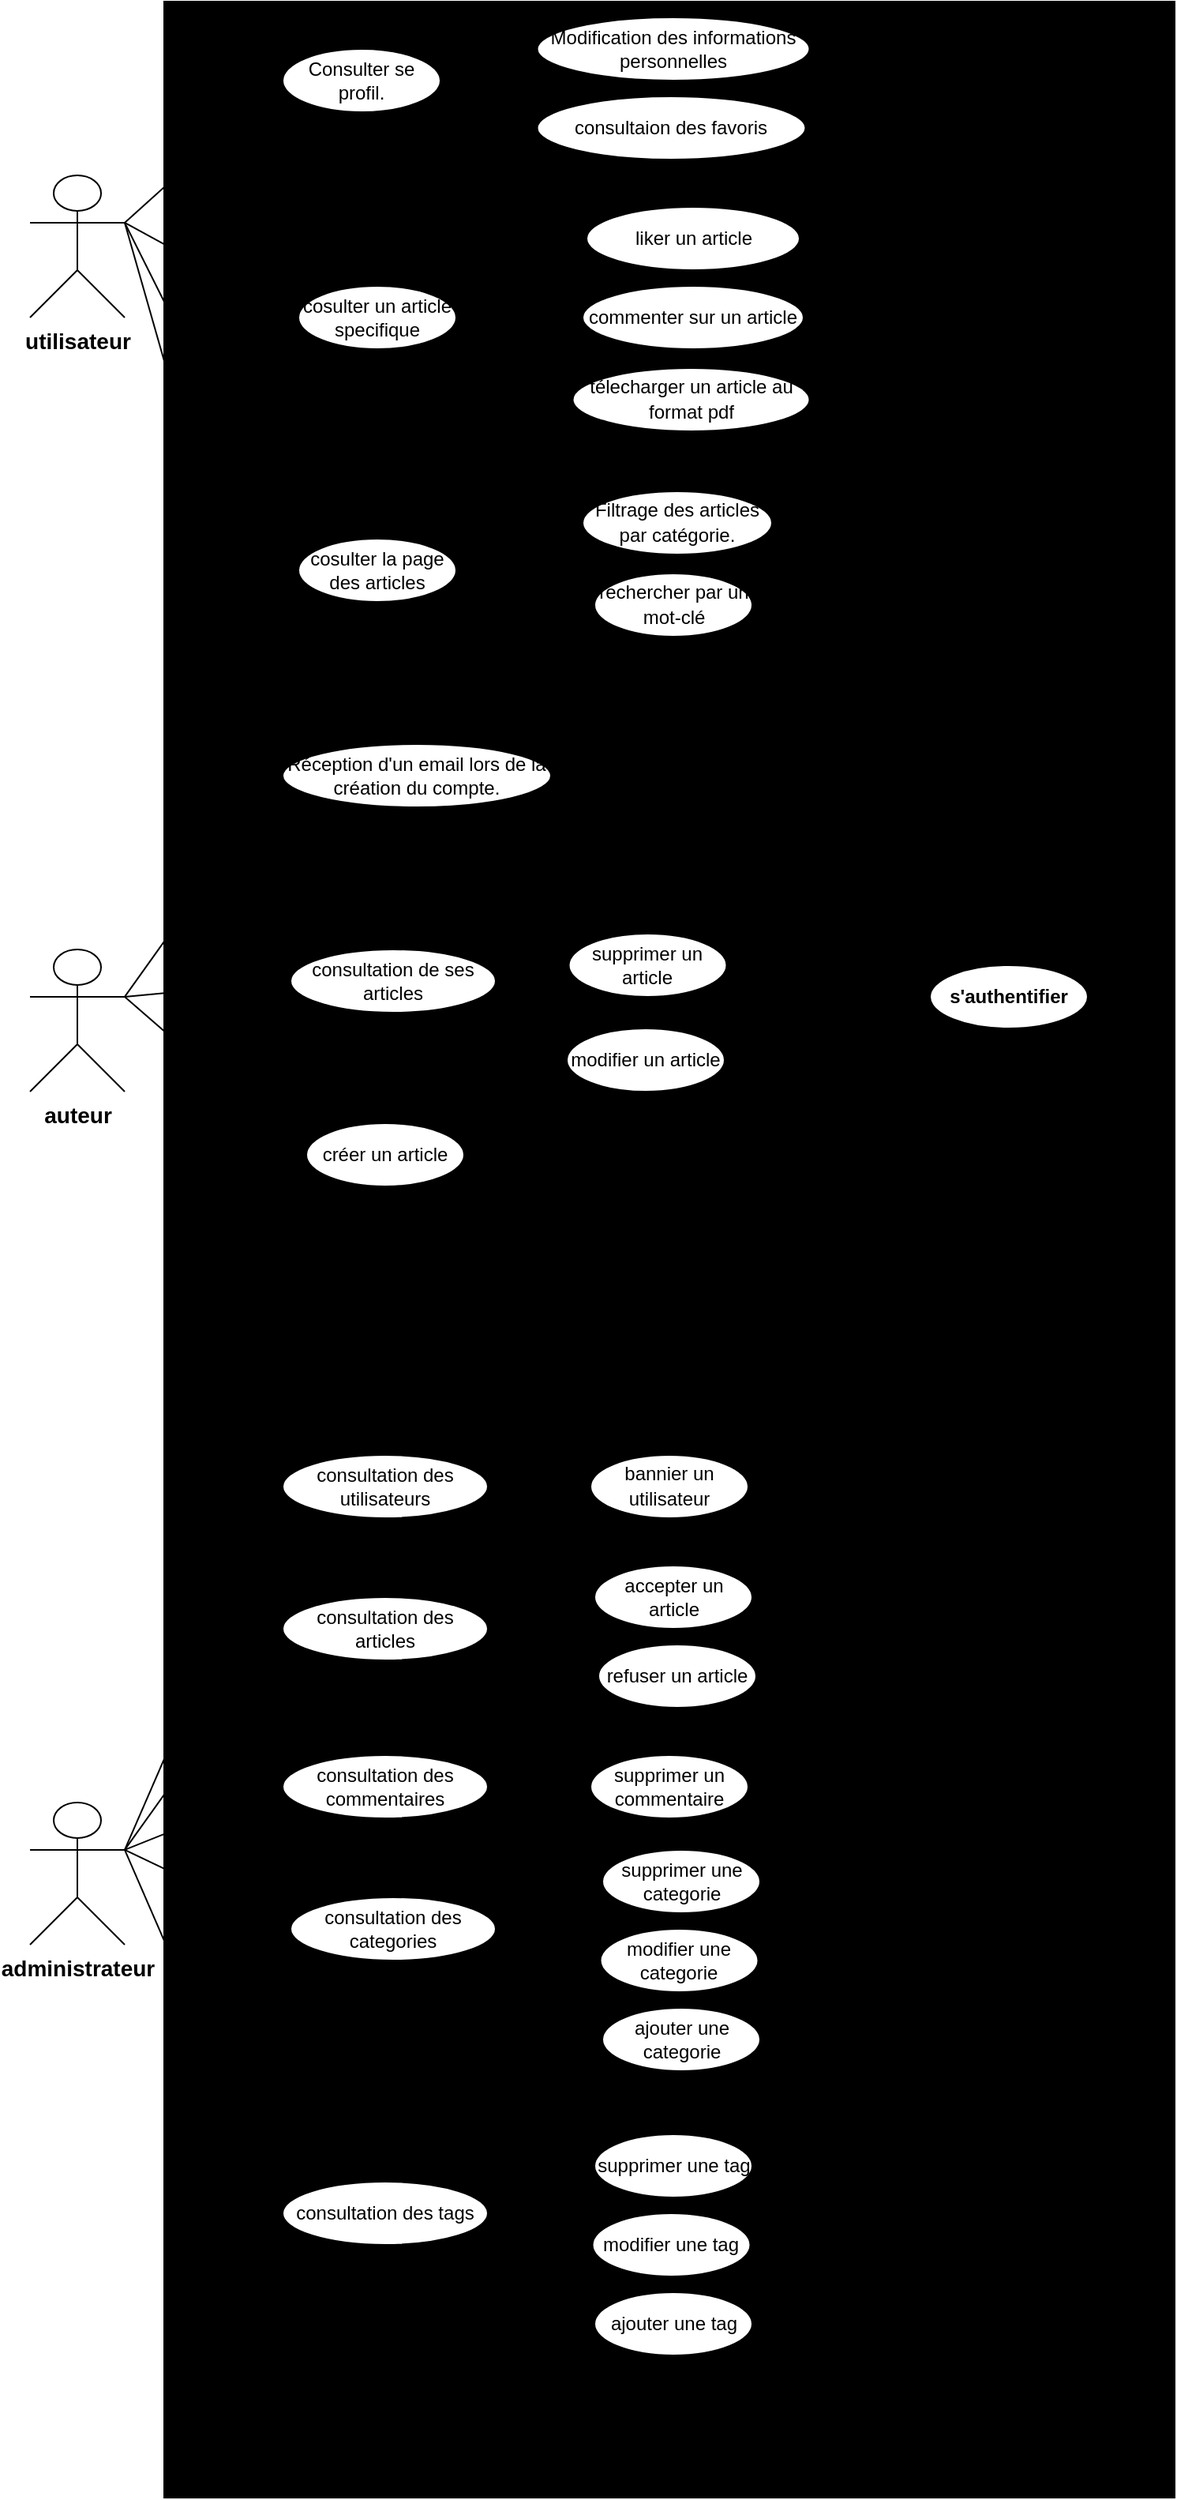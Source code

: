 <mxfile>
    <diagram id="fIS9BnVsP2f9tIxZZb2J" name="Page-1">
        <mxGraphModel dx="1459" dy="1904" grid="1" gridSize="10" guides="1" tooltips="1" connect="1" arrows="1" fold="1" page="1" pageScale="1" pageWidth="850" pageHeight="1100" background="none" math="0" shadow="0">
            <root>
                <mxCell id="0"/>
                <mxCell id="1" parent="0"/>
                <mxCell id="YmsS6SR4RIg1UxmrHryh-32" value="" style="rounded=0;whiteSpace=wrap;html=1;fontSize=9;fillColor=#000000;" vertex="1" parent="1">
                    <mxGeometry x="105" y="-1070" width="640" height="1580" as="geometry"/>
                </mxCell>
                <mxCell id="YmsS6SR4RIg1UxmrHryh-58" style="edgeStyle=none;html=1;exitX=1;exitY=0.333;exitDx=0;exitDy=0;exitPerimeter=0;entryX=0;entryY=0.5;entryDx=0;entryDy=0;endArrow=none;endFill=0;" edge="1" parent="1" source="YmsS6SR4RIg1UxmrHryh-35" target="YmsS6SR4RIg1UxmrHryh-39">
                    <mxGeometry relative="1" as="geometry"/>
                </mxCell>
                <mxCell id="YmsS6SR4RIg1UxmrHryh-59" style="edgeStyle=none;html=1;exitX=1;exitY=0.333;exitDx=0;exitDy=0;exitPerimeter=0;entryX=0;entryY=0.5;entryDx=0;entryDy=0;endArrow=none;endFill=0;" edge="1" parent="1" source="YmsS6SR4RIg1UxmrHryh-35" target="YmsS6SR4RIg1UxmrHryh-56">
                    <mxGeometry relative="1" as="geometry"/>
                </mxCell>
                <mxCell id="YmsS6SR4RIg1UxmrHryh-60" style="edgeStyle=none;html=1;exitX=1;exitY=0.333;exitDx=0;exitDy=0;exitPerimeter=0;entryX=0;entryY=0.5;entryDx=0;entryDy=0;endArrow=none;endFill=0;" edge="1" parent="1" source="YmsS6SR4RIg1UxmrHryh-35" target="YmsS6SR4RIg1UxmrHryh-54">
                    <mxGeometry relative="1" as="geometry"/>
                </mxCell>
                <mxCell id="YmsS6SR4RIg1UxmrHryh-101" style="edgeStyle=none;html=1;exitX=1;exitY=0.333;exitDx=0;exitDy=0;exitPerimeter=0;entryX=0;entryY=0.5;entryDx=0;entryDy=0;endArrow=none;endFill=0;" edge="1" parent="1" source="YmsS6SR4RIg1UxmrHryh-35" target="YmsS6SR4RIg1UxmrHryh-40">
                    <mxGeometry relative="1" as="geometry"/>
                </mxCell>
                <mxCell id="YmsS6SR4RIg1UxmrHryh-35" value="&lt;div style=&quot;text-align: start;&quot;&gt;&lt;font face=&quot;Nunito Sans, sans-serif&quot; color=&quot;#000000&quot;&gt;&lt;span style=&quot;font-size: 14px; background-color: rgb(255, 255, 255);&quot;&gt;&lt;b&gt;utilisateur&lt;/b&gt;&lt;/span&gt;&lt;/font&gt;&lt;/div&gt;" style="shape=umlActor;verticalLabelPosition=bottom;verticalAlign=top;html=1;outlineConnect=0;" vertex="1" parent="1">
                    <mxGeometry x="20" y="-960" width="60" height="90" as="geometry"/>
                </mxCell>
                <mxCell id="YmsS6SR4RIg1UxmrHryh-87" style="edgeStyle=none;html=1;exitX=1;exitY=0.333;exitDx=0;exitDy=0;exitPerimeter=0;entryX=0;entryY=0.5;entryDx=0;entryDy=0;endArrow=none;endFill=0;" edge="1" parent="1" source="YmsS6SR4RIg1UxmrHryh-36" target="YmsS6SR4RIg1UxmrHryh-61">
                    <mxGeometry relative="1" as="geometry"/>
                </mxCell>
                <mxCell id="YmsS6SR4RIg1UxmrHryh-88" style="edgeStyle=none;html=1;exitX=1;exitY=0.333;exitDx=0;exitDy=0;exitPerimeter=0;entryX=0;entryY=0.5;entryDx=0;entryDy=0;endArrow=none;endFill=0;" edge="1" parent="1" source="YmsS6SR4RIg1UxmrHryh-36" target="YmsS6SR4RIg1UxmrHryh-67">
                    <mxGeometry relative="1" as="geometry"/>
                </mxCell>
                <mxCell id="YmsS6SR4RIg1UxmrHryh-89" style="edgeStyle=none;html=1;exitX=1;exitY=0.333;exitDx=0;exitDy=0;exitPerimeter=0;entryX=0;entryY=0.5;entryDx=0;entryDy=0;endArrow=none;endFill=0;" edge="1" parent="1" source="YmsS6SR4RIg1UxmrHryh-36" target="YmsS6SR4RIg1UxmrHryh-71">
                    <mxGeometry relative="1" as="geometry"/>
                </mxCell>
                <mxCell id="YmsS6SR4RIg1UxmrHryh-90" style="edgeStyle=none;html=1;exitX=1;exitY=0.333;exitDx=0;exitDy=0;exitPerimeter=0;entryX=0;entryY=0.5;entryDx=0;entryDy=0;endArrow=none;endFill=0;" edge="1" parent="1" source="YmsS6SR4RIg1UxmrHryh-36" target="YmsS6SR4RIg1UxmrHryh-72">
                    <mxGeometry relative="1" as="geometry"/>
                </mxCell>
                <mxCell id="YmsS6SR4RIg1UxmrHryh-91" style="edgeStyle=none;html=1;exitX=1;exitY=0.333;exitDx=0;exitDy=0;exitPerimeter=0;entryX=0;entryY=0.5;entryDx=0;entryDy=0;endArrow=none;endFill=0;" edge="1" parent="1" source="YmsS6SR4RIg1UxmrHryh-36" target="YmsS6SR4RIg1UxmrHryh-81">
                    <mxGeometry relative="1" as="geometry"/>
                </mxCell>
                <mxCell id="YmsS6SR4RIg1UxmrHryh-36" value="&lt;div style=&quot;text-align: start;&quot;&gt;&lt;span style=&quot;box-sizing: border-box; border: 0px solid; --tw-border-spacing-x: 0; --tw-border-spacing-y: 0; --tw-translate-x: 0; --tw-translate-y: 0; --tw-rotate: 0; --tw-skew-x: 0; --tw-skew-y: 0; --tw-scale-x: 1; --tw-scale-y: 1; --tw-pan-x: ; --tw-pan-y: ; --tw-pinch-zoom: ; --tw-scroll-snap-strictness: proximity; --tw-gradient-from-position: ; --tw-gradient-via-position: ; --tw-gradient-to-position: ; --tw-ordinal: ; --tw-slashed-zero: ; --tw-numeric-figure: ; --tw-numeric-spacing: ; --tw-numeric-fraction: ; --tw-ring-inset: ; --tw-ring-offset-width: 0px; --tw-ring-offset-color: #fff; --tw-ring-color: rgba(59,130,246,.5); --tw-ring-offset-shadow: 0 0 #0000; --tw-ring-shadow: 0 0 #0000; --tw-shadow: 0 0 #0000; --tw-shadow-colored: 0 0 #0000; --tw-blur: ; --tw-brightness: ; --tw-contrast: ; --tw-grayscale: ; --tw-hue-rotate: ; --tw-invert: ; --tw-saturate: ; --tw-sepia: ; --tw-drop-shadow: ; --tw-backdrop-blur: ; --tw-backdrop-brightness: ; --tw-backdrop-contrast: ; --tw-backdrop-grayscale: ; --tw-backdrop-hue-rotate: ; --tw-backdrop-invert: ; --tw-backdrop-opacity: ; --tw-backdrop-saturate: ; --tw-backdrop-sepia: ; --tw-contain-size: ; --tw-contain-layout: ; --tw-contain-paint: ; --tw-contain-style: ; font-weight: bolder; color: rgb(0, 0, 0); font-family: &amp;quot;Nunito Sans&amp;quot;, sans-serif; font-size: 14px; background-color: rgb(255, 255, 255);&quot;&gt;administrateur&lt;/span&gt;&lt;br&gt;&lt;/div&gt;" style="shape=umlActor;verticalLabelPosition=bottom;verticalAlign=top;html=1;outlineConnect=0;" vertex="1" parent="1">
                    <mxGeometry x="20" y="70" width="60" height="90" as="geometry"/>
                </mxCell>
                <mxCell id="YmsS6SR4RIg1UxmrHryh-99" style="edgeStyle=none;html=1;exitX=1;exitY=0.333;exitDx=0;exitDy=0;exitPerimeter=0;entryX=0;entryY=0.5;entryDx=0;entryDy=0;endArrow=none;endFill=0;" edge="1" parent="1" source="YmsS6SR4RIg1UxmrHryh-37" target="YmsS6SR4RIg1UxmrHryh-92">
                    <mxGeometry relative="1" as="geometry"/>
                </mxCell>
                <mxCell id="YmsS6SR4RIg1UxmrHryh-100" style="edgeStyle=none;html=1;exitX=1;exitY=0.333;exitDx=0;exitDy=0;exitPerimeter=0;entryX=0;entryY=0.5;entryDx=0;entryDy=0;endArrow=none;endFill=0;" edge="1" parent="1" source="YmsS6SR4RIg1UxmrHryh-37" target="YmsS6SR4RIg1UxmrHryh-95">
                    <mxGeometry relative="1" as="geometry"/>
                </mxCell>
                <mxCell id="YmsS6SR4RIg1UxmrHryh-103" style="edgeStyle=none;html=1;exitX=1;exitY=0.333;exitDx=0;exitDy=0;exitPerimeter=0;entryX=0;entryY=0.5;entryDx=0;entryDy=0;endArrow=none;endFill=0;" edge="1" parent="1" source="YmsS6SR4RIg1UxmrHryh-37" target="YmsS6SR4RIg1UxmrHryh-40">
                    <mxGeometry relative="1" as="geometry"/>
                </mxCell>
                <mxCell id="YmsS6SR4RIg1UxmrHryh-37" value="&lt;div style=&quot;text-align: start;&quot;&gt;&lt;span style=&quot;box-sizing: border-box; border: 0px solid; --tw-border-spacing-x: 0; --tw-border-spacing-y: 0; --tw-translate-x: 0; --tw-translate-y: 0; --tw-rotate: 0; --tw-skew-x: 0; --tw-skew-y: 0; --tw-scale-x: 1; --tw-scale-y: 1; --tw-pan-x: ; --tw-pan-y: ; --tw-pinch-zoom: ; --tw-scroll-snap-strictness: proximity; --tw-gradient-from-position: ; --tw-gradient-via-position: ; --tw-gradient-to-position: ; --tw-ordinal: ; --tw-slashed-zero: ; --tw-numeric-figure: ; --tw-numeric-spacing: ; --tw-numeric-fraction: ; --tw-ring-inset: ; --tw-ring-offset-width: 0px; --tw-ring-offset-color: #fff; --tw-ring-color: rgba(59,130,246,.5); --tw-ring-offset-shadow: 0 0 #0000; --tw-ring-shadow: 0 0 #0000; --tw-shadow: 0 0 #0000; --tw-shadow-colored: 0 0 #0000; --tw-blur: ; --tw-brightness: ; --tw-contrast: ; --tw-grayscale: ; --tw-hue-rotate: ; --tw-invert: ; --tw-saturate: ; --tw-sepia: ; --tw-drop-shadow: ; --tw-backdrop-blur: ; --tw-backdrop-brightness: ; --tw-backdrop-contrast: ; --tw-backdrop-grayscale: ; --tw-backdrop-hue-rotate: ; --tw-backdrop-invert: ; --tw-backdrop-opacity: ; --tw-backdrop-saturate: ; --tw-backdrop-sepia: ; --tw-contain-size: ; --tw-contain-layout: ; --tw-contain-paint: ; --tw-contain-style: ; font-weight: bolder; color: rgb(0, 0, 0); font-family: &amp;quot;Nunito Sans&amp;quot;, sans-serif; font-size: 14px; background-color: rgb(255, 255, 255);&quot;&gt;auteur&lt;/span&gt;&lt;br&gt;&lt;/div&gt;" style="shape=umlActor;verticalLabelPosition=bottom;verticalAlign=top;html=1;outlineConnect=0;" vertex="1" parent="1">
                    <mxGeometry x="20" y="-470" width="60" height="90" as="geometry"/>
                </mxCell>
                <mxCell id="YmsS6SR4RIg1UxmrHryh-38" value="&lt;b&gt;s'authentifier&lt;/b&gt;" style="ellipse;whiteSpace=wrap;html=1;align=center;" vertex="1" parent="1">
                    <mxGeometry x="590" y="-460" width="100" height="40" as="geometry"/>
                </mxCell>
                <mxCell id="YmsS6SR4RIg1UxmrHryh-39" value="Consulter se profil." style="ellipse;whiteSpace=wrap;html=1;align=center;" vertex="1" parent="1">
                    <mxGeometry x="180" y="-1040" width="100" height="40" as="geometry"/>
                </mxCell>
                <mxCell id="YmsS6SR4RIg1UxmrHryh-40" value="Réception d'un email lors de la création du compte." style="ellipse;whiteSpace=wrap;html=1;align=center;" vertex="1" parent="1">
                    <mxGeometry x="180" y="-600" width="170" height="40" as="geometry"/>
                </mxCell>
                <mxCell id="YmsS6SR4RIg1UxmrHryh-42" value="Modification des informations personnelles" style="ellipse;whiteSpace=wrap;html=1;align=center;" vertex="1" parent="1">
                    <mxGeometry x="341.25" y="-1060" width="172.5" height="40" as="geometry"/>
                </mxCell>
                <mxCell id="YmsS6SR4RIg1UxmrHryh-43" value="liker un article" style="ellipse;whiteSpace=wrap;html=1;align=center;" vertex="1" parent="1">
                    <mxGeometry x="372.5" y="-940" width="135" height="40" as="geometry"/>
                </mxCell>
                <mxCell id="YmsS6SR4RIg1UxmrHryh-44" value="commenter sur un article" style="ellipse;whiteSpace=wrap;html=1;align=center;" vertex="1" parent="1">
                    <mxGeometry x="370" y="-890" width="140" height="40" as="geometry"/>
                </mxCell>
                <mxCell id="YmsS6SR4RIg1UxmrHryh-46" value="rechercher par un mot-clé&lt;span style=&quot;color: rgb(0, 0, 0); font-family: &amp;quot;Nunito Sans&amp;quot;, sans-serif; font-size: 14px; text-align: left; background-color: rgb(255, 255, 255);&quot;&gt;&lt;br&gt;&lt;/span&gt;" style="ellipse;whiteSpace=wrap;html=1;align=center;" vertex="1" parent="1">
                    <mxGeometry x="377.5" y="-708" width="100" height="40" as="geometry"/>
                </mxCell>
                <mxCell id="YmsS6SR4RIg1UxmrHryh-47" value="Filtrage des articles par catégorie.&lt;span style=&quot;color: rgb(0, 0, 0); font-family: &amp;quot;Nunito Sans&amp;quot;, sans-serif; font-size: 14px; text-align: left; background-color: rgb(255, 255, 255);&quot;&gt;&lt;br&gt;&lt;/span&gt;" style="ellipse;whiteSpace=wrap;html=1;align=center;" vertex="1" parent="1">
                    <mxGeometry x="370" y="-760" width="120" height="40" as="geometry"/>
                </mxCell>
                <mxCell id="YmsS6SR4RIg1UxmrHryh-49" value="télecharger un article au format pdf&lt;span style=&quot;color: rgb(0, 0, 0); font-family: &amp;quot;Nunito Sans&amp;quot;, sans-serif; font-size: 14px; text-align: left; background-color: rgb(255, 255, 255);&quot;&gt;&lt;br&gt;&lt;/span&gt;" style="ellipse;whiteSpace=wrap;html=1;align=center;" vertex="1" parent="1">
                    <mxGeometry x="363.75" y="-838" width="150" height="40" as="geometry"/>
                </mxCell>
                <mxCell id="YmsS6SR4RIg1UxmrHryh-50" value="consultaion des favoris" style="ellipse;whiteSpace=wrap;html=1;align=center;" vertex="1" parent="1">
                    <mxGeometry x="341.25" y="-1010" width="170" height="40" as="geometry"/>
                </mxCell>
                <mxCell id="YmsS6SR4RIg1UxmrHryh-54" value="cosulter la page des articles" style="ellipse;whiteSpace=wrap;html=1;align=center;" vertex="1" parent="1">
                    <mxGeometry x="190" y="-730" width="100" height="40" as="geometry"/>
                </mxCell>
                <mxCell id="YmsS6SR4RIg1UxmrHryh-56" value="cosulter un article specifique" style="ellipse;whiteSpace=wrap;html=1;align=center;" vertex="1" parent="1">
                    <mxGeometry x="190" y="-890" width="100" height="40" as="geometry"/>
                </mxCell>
                <mxCell id="YmsS6SR4RIg1UxmrHryh-61" value="consultation des utilisateurs" style="ellipse;whiteSpace=wrap;html=1;align=center;" vertex="1" parent="1">
                    <mxGeometry x="180" y="-150" width="130" height="40" as="geometry"/>
                </mxCell>
                <mxCell id="YmsS6SR4RIg1UxmrHryh-63" value="bannier un utilisateur&lt;span style=&quot;color: rgb(0, 0, 0); font-family: &amp;quot;Nunito Sans&amp;quot;, sans-serif; font-size: 14px; text-align: left; background-color: rgb(255, 255, 255);&quot;&gt;&lt;br&gt;&lt;/span&gt;" style="ellipse;whiteSpace=wrap;html=1;align=center;" vertex="1" parent="1">
                    <mxGeometry x="375" y="-150" width="100" height="40" as="geometry"/>
                </mxCell>
                <mxCell id="YmsS6SR4RIg1UxmrHryh-67" value="consultation des articles" style="ellipse;whiteSpace=wrap;html=1;align=center;" vertex="1" parent="1">
                    <mxGeometry x="180" y="-60" width="130" height="40" as="geometry"/>
                </mxCell>
                <mxCell id="YmsS6SR4RIg1UxmrHryh-68" value="accepter un article" style="ellipse;whiteSpace=wrap;html=1;align=center;" vertex="1" parent="1">
                    <mxGeometry x="377.5" y="-80" width="100" height="40" as="geometry"/>
                </mxCell>
                <mxCell id="YmsS6SR4RIg1UxmrHryh-69" value="refuser un article" style="ellipse;whiteSpace=wrap;html=1;align=center;" vertex="1" parent="1">
                    <mxGeometry x="380" y="-30" width="100" height="40" as="geometry"/>
                </mxCell>
                <mxCell id="YmsS6SR4RIg1UxmrHryh-70" value="supprimer un commentaire" style="ellipse;whiteSpace=wrap;html=1;align=center;" vertex="1" parent="1">
                    <mxGeometry x="375" y="40" width="100" height="40" as="geometry"/>
                </mxCell>
                <mxCell id="YmsS6SR4RIg1UxmrHryh-71" value="consultation des commentaires" style="ellipse;whiteSpace=wrap;html=1;align=center;" vertex="1" parent="1">
                    <mxGeometry x="180" y="40" width="130" height="40" as="geometry"/>
                </mxCell>
                <mxCell id="YmsS6SR4RIg1UxmrHryh-72" value="consultation des categories" style="ellipse;whiteSpace=wrap;html=1;align=center;" vertex="1" parent="1">
                    <mxGeometry x="185" y="130" width="130" height="40" as="geometry"/>
                </mxCell>
                <mxCell id="YmsS6SR4RIg1UxmrHryh-73" value="supprimer une categorie" style="ellipse;whiteSpace=wrap;html=1;align=center;" vertex="1" parent="1">
                    <mxGeometry x="382.5" y="100" width="100" height="40" as="geometry"/>
                </mxCell>
                <mxCell id="YmsS6SR4RIg1UxmrHryh-74" value="modifier une categorie" style="ellipse;whiteSpace=wrap;html=1;align=center;" vertex="1" parent="1">
                    <mxGeometry x="381.25" y="150" width="100" height="40" as="geometry"/>
                </mxCell>
                <mxCell id="YmsS6SR4RIg1UxmrHryh-75" value="ajouter une categorie" style="ellipse;whiteSpace=wrap;html=1;align=center;" vertex="1" parent="1">
                    <mxGeometry x="382.5" y="200" width="100" height="40" as="geometry"/>
                </mxCell>
                <mxCell id="YmsS6SR4RIg1UxmrHryh-81" value="consultation des tags" style="ellipse;whiteSpace=wrap;html=1;align=center;" vertex="1" parent="1">
                    <mxGeometry x="180" y="310" width="130" height="40" as="geometry"/>
                </mxCell>
                <mxCell id="YmsS6SR4RIg1UxmrHryh-82" value="supprimer une tag" style="ellipse;whiteSpace=wrap;html=1;align=center;" vertex="1" parent="1">
                    <mxGeometry x="377.5" y="280" width="100" height="40" as="geometry"/>
                </mxCell>
                <mxCell id="YmsS6SR4RIg1UxmrHryh-83" value="modifier une tag" style="ellipse;whiteSpace=wrap;html=1;align=center;" vertex="1" parent="1">
                    <mxGeometry x="376.25" y="330" width="100" height="40" as="geometry"/>
                </mxCell>
                <mxCell id="YmsS6SR4RIg1UxmrHryh-84" value="ajouter une tag" style="ellipse;whiteSpace=wrap;html=1;align=center;" vertex="1" parent="1">
                    <mxGeometry x="377.5" y="380" width="100" height="40" as="geometry"/>
                </mxCell>
                <mxCell id="YmsS6SR4RIg1UxmrHryh-92" value="consultation de ses articles" style="ellipse;whiteSpace=wrap;html=1;align=center;" vertex="1" parent="1">
                    <mxGeometry x="185" y="-470" width="130" height="40" as="geometry"/>
                </mxCell>
                <mxCell id="YmsS6SR4RIg1UxmrHryh-93" value="supprimer un article" style="ellipse;whiteSpace=wrap;html=1;align=center;" vertex="1" parent="1">
                    <mxGeometry x="361.25" y="-480" width="100" height="40" as="geometry"/>
                </mxCell>
                <mxCell id="YmsS6SR4RIg1UxmrHryh-94" value="modifier un article" style="ellipse;whiteSpace=wrap;html=1;align=center;" vertex="1" parent="1">
                    <mxGeometry x="360" y="-420" width="100" height="40" as="geometry"/>
                </mxCell>
                <mxCell id="YmsS6SR4RIg1UxmrHryh-95" value="créer un article" style="ellipse;whiteSpace=wrap;html=1;align=center;" vertex="1" parent="1">
                    <mxGeometry x="195" y="-360" width="100" height="40" as="geometry"/>
                </mxCell>
            </root>
        </mxGraphModel>
    </diagram>
</mxfile>